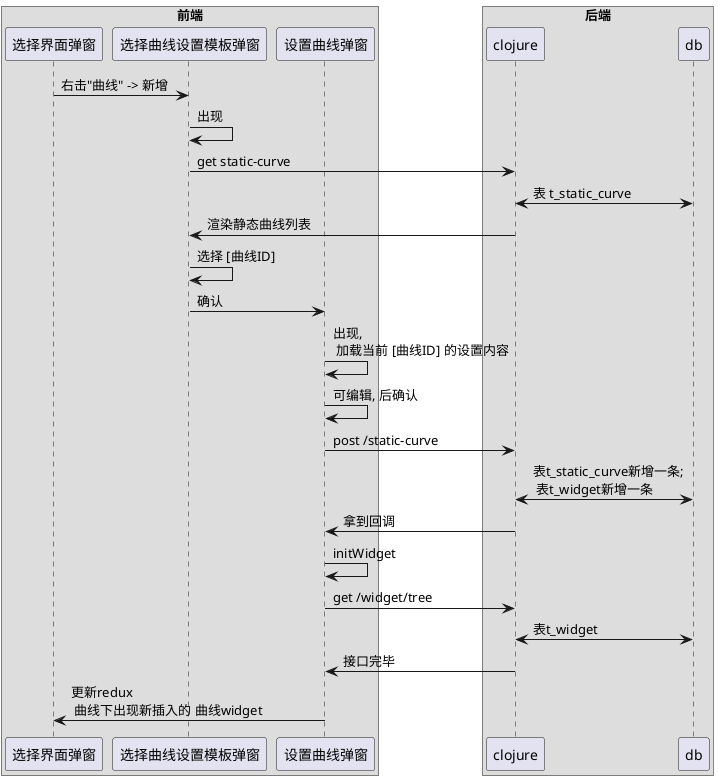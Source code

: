 @startuml
box "前端"
participant 选择界面弹窗
participant 选择曲线设置模板弹窗
participant 设置曲线弹窗
end box

box "后端"
participant clojure
participant db
end box

选择界面弹窗 -> 选择曲线设置模板弹窗: 右击"曲线" -> 新增
选择曲线设置模板弹窗 -> 选择曲线设置模板弹窗: 出现
选择曲线设置模板弹窗 -> clojure: get static-curve
clojure <-> db: 表 t_static_curve
选择曲线设置模板弹窗 <- clojure: 渲染静态曲线列表
选择曲线设置模板弹窗 -> 选择曲线设置模板弹窗: 选择 [曲线ID]
选择曲线设置模板弹窗 -> 设置曲线弹窗: 确认
设置曲线弹窗 -> 设置曲线弹窗: 出现, \n 加载当前 [曲线ID] 的设置内容
设置曲线弹窗 -> 设置曲线弹窗: 可编辑, 后确认
设置曲线弹窗 -> clojure: post /static-curve
clojure <-> db: 表t_static_curve新增一条; \n 表t_widget新增一条
clojure -> 设置曲线弹窗: 拿到回调
设置曲线弹窗 -> 设置曲线弹窗: initWidget
设置曲线弹窗 -> clojure: get /widget/tree
clojure <-> db: 表t_widget
clojure -> 设置曲线弹窗: 接口完毕
设置曲线弹窗 -> 选择界面弹窗: 更新redux \n 曲线下出现新插入的 曲线widget
@enduml